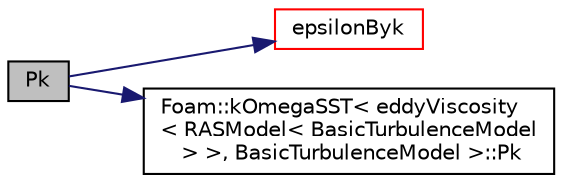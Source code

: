 digraph "Pk"
{
  bgcolor="transparent";
  edge [fontname="Helvetica",fontsize="10",labelfontname="Helvetica",labelfontsize="10"];
  node [fontname="Helvetica",fontsize="10",shape=record];
  rankdir="LR";
  Node27 [label="Pk",height=0.2,width=0.4,color="black", fillcolor="grey75", style="filled", fontcolor="black"];
  Node27 -> Node28 [color="midnightblue",fontsize="10",style="solid",fontname="Helvetica"];
  Node28 [label="epsilonByk",height=0.2,width=0.4,color="red",URL="$a32345.html#a46beef580e5c224f620705c0ffb64660",tooltip="Modified form of the k-omega SST epsilon/k. "];
  Node27 -> Node40 [color="midnightblue",fontsize="10",style="solid",fontname="Helvetica"];
  Node40 [label="Foam::kOmegaSST\< eddyViscosity\l\< RASModel\< BasicTurbulenceModel\l \> \>, BasicTurbulenceModel \>::Pk",height=0.2,width=0.4,color="black",URL="$a32117.html#aca22f7dba2768403b9c83d5c19bc01d6",tooltip="Return k production rate. "];
}

